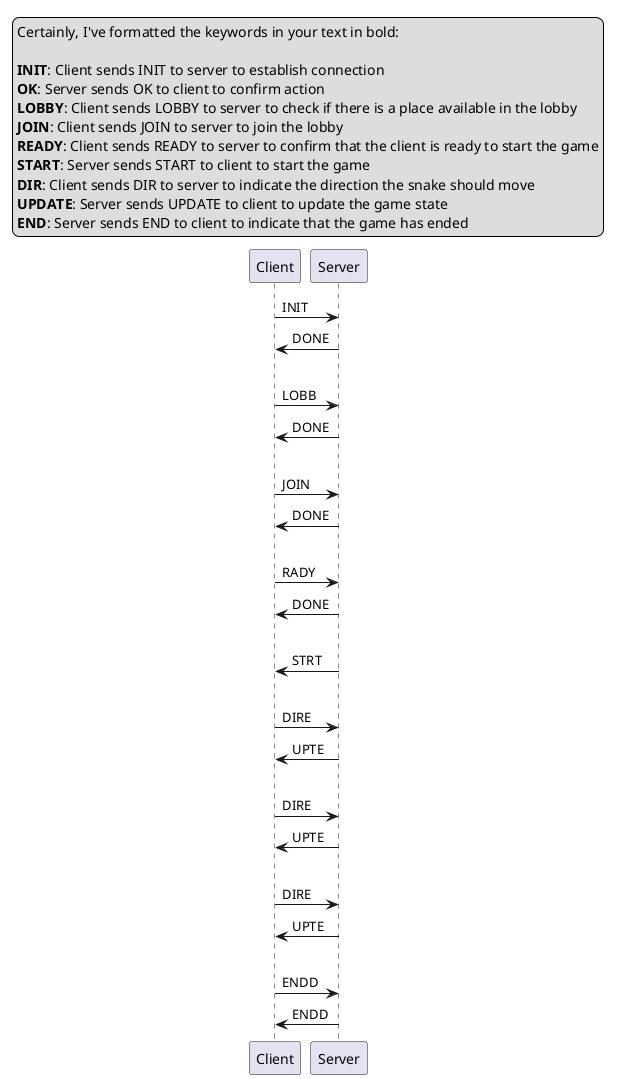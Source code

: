 
@startuml Loop of Legends: The Multi-Snake Challenge

legend top
Certainly, I've formatted the keywords in your text in bold:

**INIT**: Client sends INIT to server to establish connection
**OK**: Server sends OK to client to confirm action
**LOBBY**: Client sends LOBBY to server to check if there is a place available in the lobby
**JOIN**: Client sends JOIN to server to join the lobby
**READY**: Client sends READY to server to confirm that the client is ready to start the game
**START**: Server sends START to client to start the game
**DIR**: Client sends DIR to server to indicate the direction the snake should move
**UPDATE**: Server sends UPDATE to client to update the game state
**END**: Server sends END to client to indicate that the game has ended
endlegend

Client -> Server :INIT
Server -> Client :DONE
|||
Client -> Server :LOBB
Server -> Client :DONE
|||
Client -> Server :JOIN
Server -> Client :DONE
|||
Client -> Server :RADY
Server -> Client :DONE
|||
Server -> Client :STRT
|||
Client -> Server :DIRE
Server -> Client :UPTE
|||
Client -> Server :DIRE
Server -> Client :UPTE
|||
Client -> Server :DIRE
Server -> Client :UPTE
|||
Client -> Server :ENDD
Server -> Client :ENDD
@enduml
```